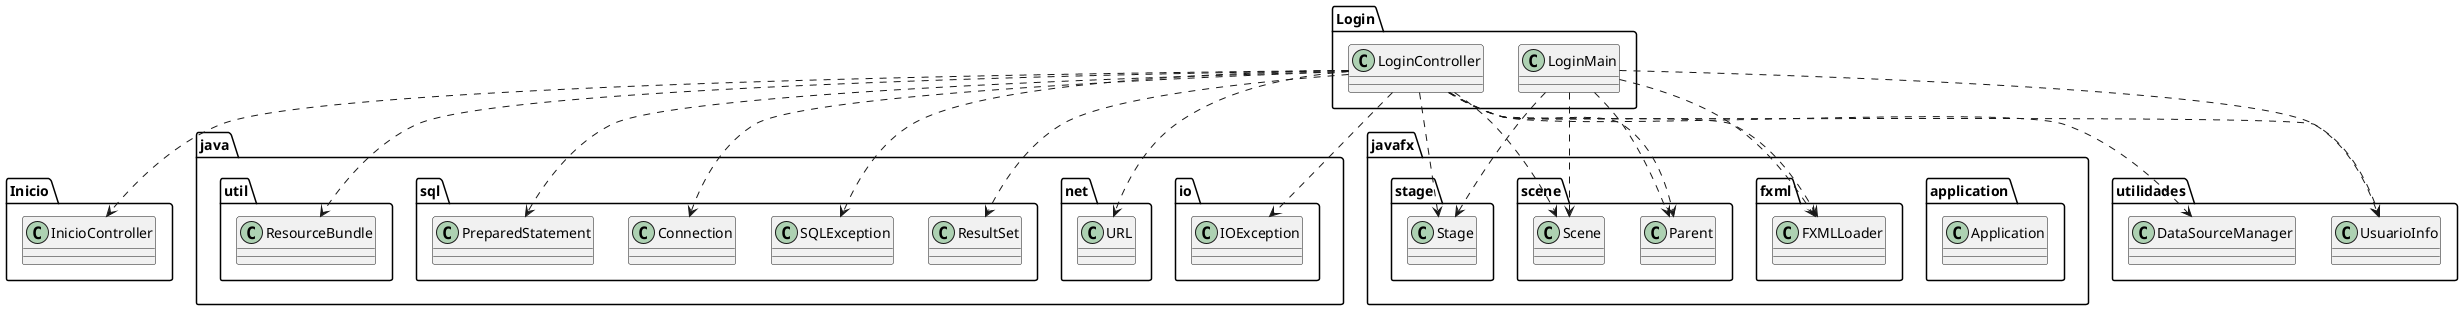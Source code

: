 @startuml
class Inicio.InicioController
class Login.LoginController
class Login.LoginMain
class java.io.IOException
class java.net.URL
class java.sql.Connection
class java.sql.PreparedStatement
class java.sql.ResultSet
class java.sql.SQLException
class java.util.ResourceBundle
class javafx.application.Application
class javafx.fxml.FXMLLoader
class javafx.scene.Parent
class javafx.scene.Scene
class javafx.stage.Stage
class utilidades.DataSourceManager
class utilidades.UsuarioInfo
Login.LoginController ..> Inicio.InicioController
Login.LoginController ..> java.io.IOException
Login.LoginController ..> java.net.URL
Login.LoginController ..> java.sql.Connection
Login.LoginController ..> java.sql.PreparedStatement
Login.LoginController ..> java.sql.ResultSet
Login.LoginController ..> java.sql.SQLException
Login.LoginController ..> java.util.ResourceBundle
Login.LoginController ..> javafx.fxml.FXMLLoader
Login.LoginController ..> javafx.scene.Parent
Login.LoginController ..> javafx.scene.Scene
Login.LoginController ..> javafx.stage.Stage
Login.LoginController ..> utilidades.DataSourceManager
Login.LoginController ..> utilidades.UsuarioInfo
Login.LoginMain ..> javafx.fxml.FXMLLoader
Login.LoginMain ..> javafx.scene.Parent
Login.LoginMain ..> javafx.scene.Scene
Login.LoginMain ..> javafx.stage.Stage
Login.LoginMain ..> utilidades.UsuarioInfo
@enduml